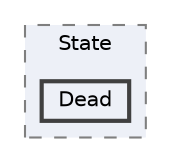 digraph "103_Management_Character/Gangster/Scripts/Arbor3/State/Dead"
{
 // LATEX_PDF_SIZE
  bgcolor="transparent";
  edge [fontname=Helvetica,fontsize=10,labelfontname=Helvetica,labelfontsize=10];
  node [fontname=Helvetica,fontsize=10,shape=box,height=0.2,width=0.4];
  compound=true
  subgraph clusterdir_557d1becc93646e8867dd5564d5f0f47 {
    graph [ bgcolor="#edf0f7", pencolor="grey50", label="State", fontname=Helvetica,fontsize=10 style="filled,dashed", URL="dir_557d1becc93646e8867dd5564d5f0f47.html",tooltip=""]
  dir_3504883a094c7c15a543ca3e13a8b84f [label="Dead", fillcolor="#edf0f7", color="grey25", style="filled,bold", URL="dir_3504883a094c7c15a543ca3e13a8b84f.html",tooltip=""];
  }
}
